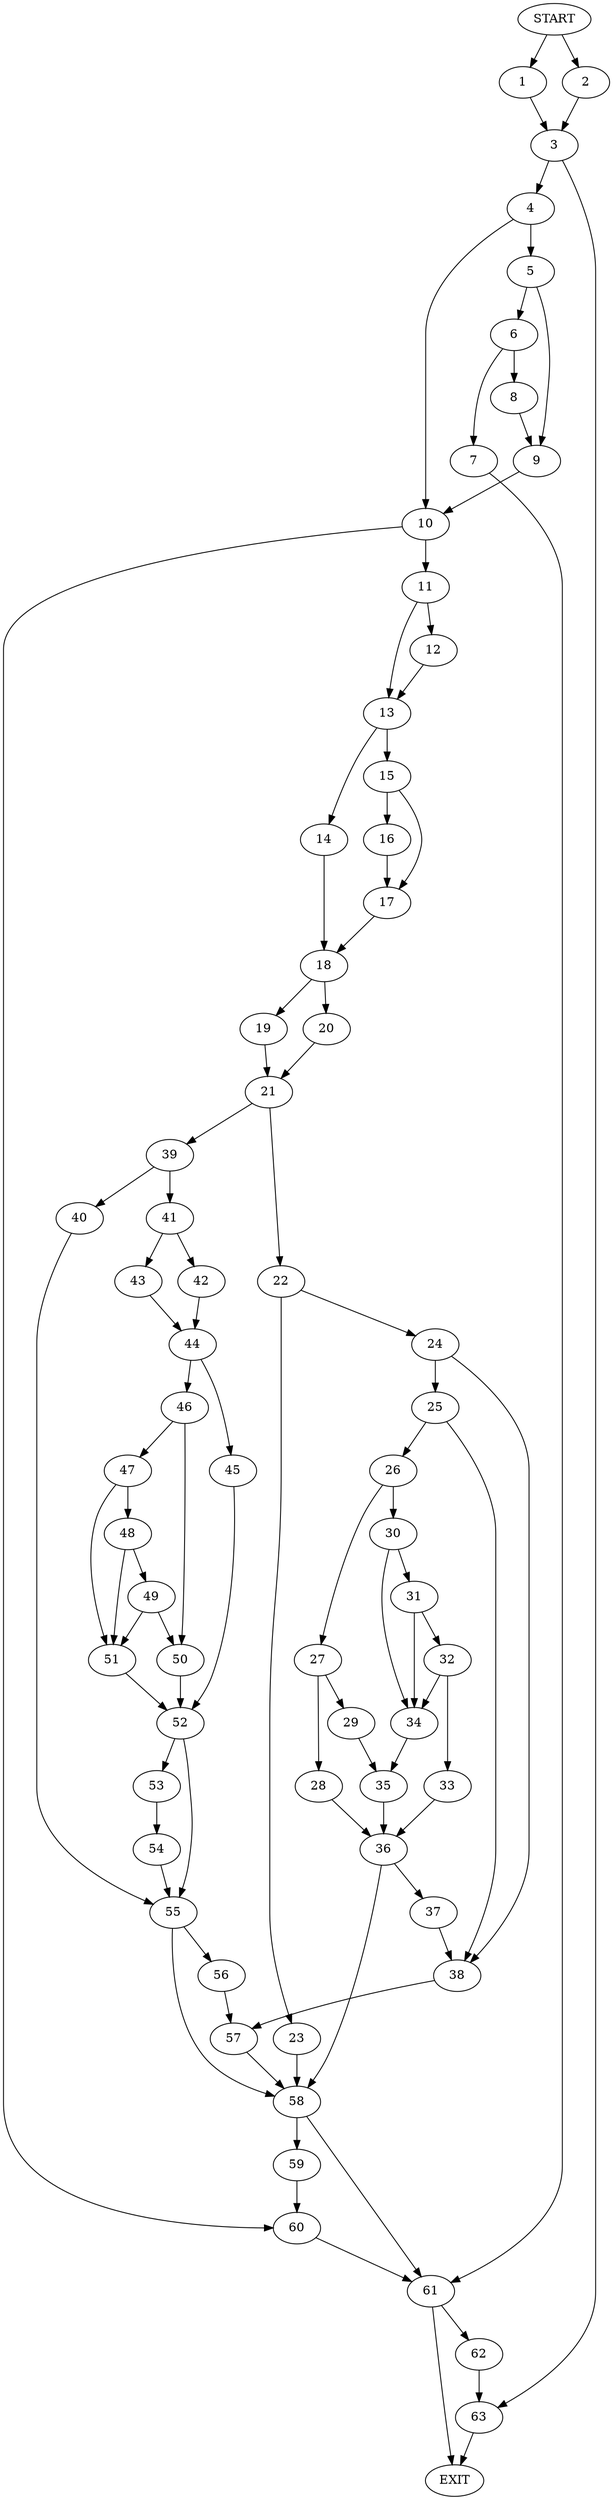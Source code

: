digraph { 
0 [label="START"];
1;
2;
3;
4;
5;
6;
7;
8;
9;
10;
11;
12;
13;
14;
15;
16;
17;
18;
19;
20;
21;
22;
23;
24;
25;
26;
27;
28;
29;
30;
31;
32;
33;
34;
35;
36;
37;
38;
39;
40;
41;
42;
43;
44;
45;
46;
47;
48;
49;
50;
51;
52;
53;
54;
55;
56;
57;
58;
59;
60;
61;
62;
63;
64[label="EXIT"];
0 -> 1;
0 -> 2;
1 -> 3;
2 -> 3;
3 -> 4;
3 -> 63;
4 -> 5;
4 -> 10;
5 -> 6;
5 -> 9;
6 -> 7;
6 -> 8;
7 -> 61;
8 -> 9;
9 -> 10;
10 -> 11;
10 -> 60;
11 -> 12;
11 -> 13;
12 -> 13;
13 -> 15;
13 -> 14;
14 -> 18;
15 -> 17;
15 -> 16;
16 -> 17;
17 -> 18;
18 -> 19;
18 -> 20;
19 -> 21;
20 -> 21;
21 -> 22;
21 -> 39;
22 -> 23;
22 -> 24;
23 -> 58;
24 -> 25;
24 -> 38;
25 -> 26;
25 -> 38;
26 -> 27;
26 -> 30;
27 -> 28;
27 -> 29;
28 -> 36;
29 -> 35;
30 -> 31;
30 -> 34;
31 -> 32;
31 -> 34;
32 -> 33;
32 -> 34;
33 -> 36;
34 -> 35;
35 -> 36;
36 -> 58;
36 -> 37;
37 -> 38;
38 -> 57;
39 -> 40;
39 -> 41;
40 -> 55;
41 -> 42;
41 -> 43;
42 -> 44;
43 -> 44;
44 -> 45;
44 -> 46;
45 -> 52;
46 -> 50;
46 -> 47;
47 -> 48;
47 -> 51;
48 -> 49;
48 -> 51;
49 -> 50;
49 -> 51;
50 -> 52;
51 -> 52;
52 -> 55;
52 -> 53;
53 -> 54;
54 -> 55;
55 -> 58;
55 -> 56;
56 -> 57;
57 -> 58;
58 -> 61;
58 -> 59;
59 -> 60;
60 -> 61;
61 -> 64;
61 -> 62;
62 -> 63;
63 -> 64;
}